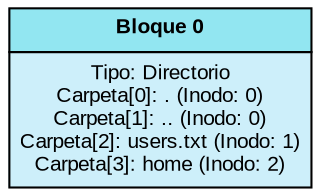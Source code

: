 digraph Block_Report {
    rankdir=TB;
    node [fontname="Arial", shape=plain, style="filled", fontsize=10];
    edge [color="#5A5A5A", arrowhead=normal];
    graph [bgcolor="#ffffff", pencolor="#333333", penwidth=2.0, style="rounded"];

    block0 [
        label=<
            <TABLE BORDER="0" CELLBORDER="1" CELLSPACING="0" CELLPADDING="4" BGCOLOR="#CDEFFA">
                <TR><TD COLSPAN="1" BGCOLOR="#92E6F1"><B>Bloque 0</B></TD></TR>
                <TR><TD ALIGN="LEFT">Tipo: Directorio<br/>Carpeta[0]: . (Inodo: 0)<br/>Carpeta[1]: .. (Inodo: 0)<br/>Carpeta[2]: users.txt (Inodo: 1)<br/>Carpeta[3]: home (Inodo: 2)<br/></TD></TR>
            </TABLE>
        >
    ];

}
